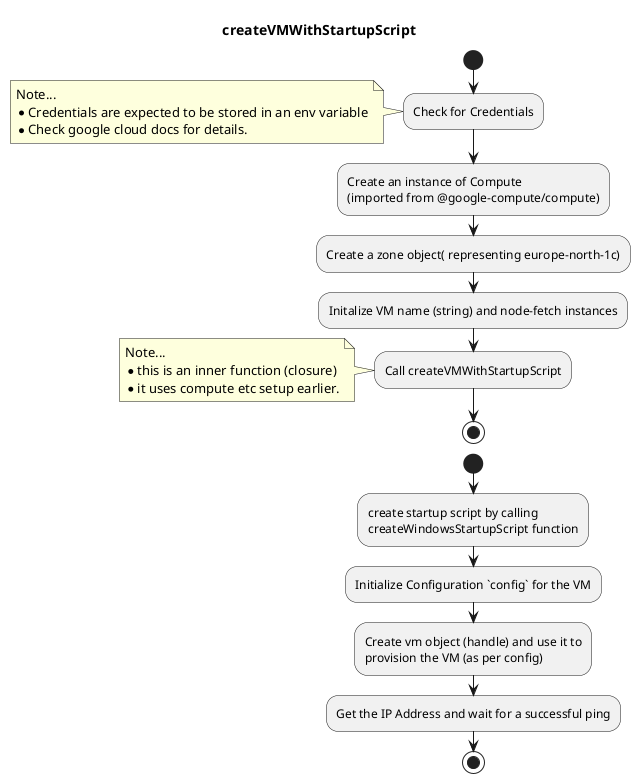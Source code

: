 @startuml
title Create Windows VM

start

:Check for Credentials;

note left
    Note...
    * Credentials are expected to be stored in an env variable
    * Check google cloud docs for details.
end note

:Create an instance of Compute 
(imported from @google-compute/compute);
:Create a zone object( representing europe-north-1c);
:Initalize VM name (string) and node-fetch instances;

:Call createVMWithStartupScript;

note left
    Note...
    * this is an inner function (closure)
    * it uses compute etc setup earlier.
end note


stop




title createVMWithStartupScript

start

:create startup script by calling
createWindowsStartupScript function;
:Initialize Configuration `config` for the VM;
:Create vm object (handle) and use it to 
provision the VM (as per config);

:Get the IP Address and wait for a successful ping;

stop
@enduml
